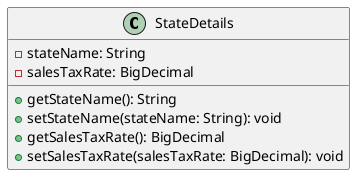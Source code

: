 @startuml
class StateDetails [[java:edu.sru.cpsc.webshopping.domain.billing.StateDetails]] {
	-stateName: String
	-salesTaxRate: BigDecimal
	+getStateName(): String
	+setStateName(stateName: String): void
	+getSalesTaxRate(): BigDecimal
	+setSalesTaxRate(salesTaxRate: BigDecimal): void
}
@enduml